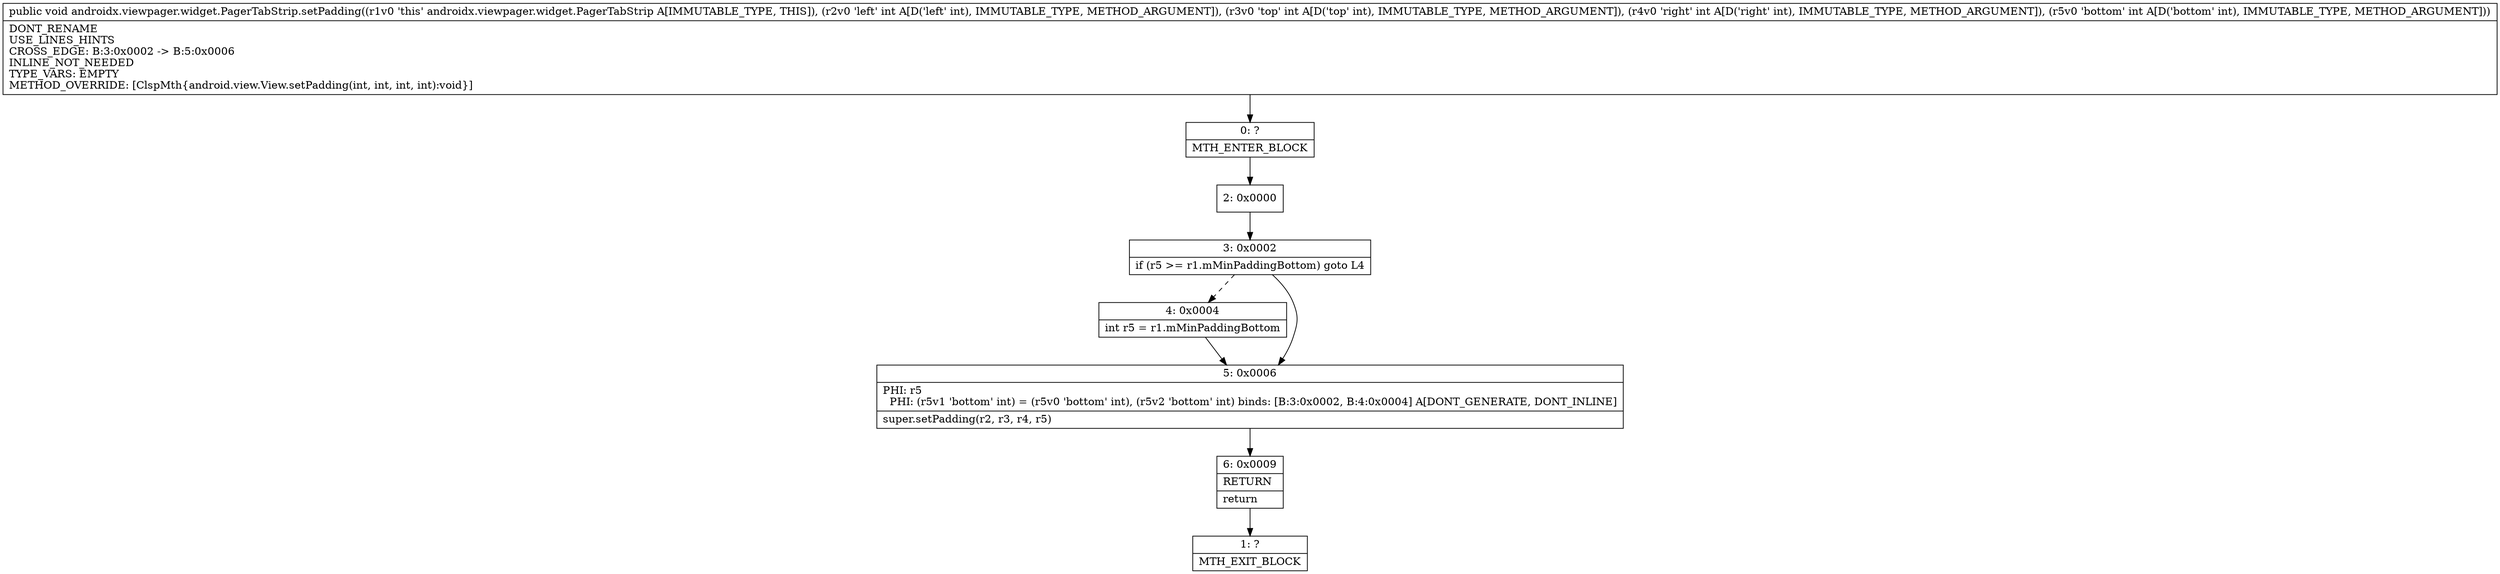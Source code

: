 digraph "CFG forandroidx.viewpager.widget.PagerTabStrip.setPadding(IIII)V" {
Node_0 [shape=record,label="{0\:\ ?|MTH_ENTER_BLOCK\l}"];
Node_2 [shape=record,label="{2\:\ 0x0000}"];
Node_3 [shape=record,label="{3\:\ 0x0002|if (r5 \>= r1.mMinPaddingBottom) goto L4\l}"];
Node_4 [shape=record,label="{4\:\ 0x0004|int r5 = r1.mMinPaddingBottom\l}"];
Node_5 [shape=record,label="{5\:\ 0x0006|PHI: r5 \l  PHI: (r5v1 'bottom' int) = (r5v0 'bottom' int), (r5v2 'bottom' int) binds: [B:3:0x0002, B:4:0x0004] A[DONT_GENERATE, DONT_INLINE]\l|super.setPadding(r2, r3, r4, r5)\l}"];
Node_6 [shape=record,label="{6\:\ 0x0009|RETURN\l|return\l}"];
Node_1 [shape=record,label="{1\:\ ?|MTH_EXIT_BLOCK\l}"];
MethodNode[shape=record,label="{public void androidx.viewpager.widget.PagerTabStrip.setPadding((r1v0 'this' androidx.viewpager.widget.PagerTabStrip A[IMMUTABLE_TYPE, THIS]), (r2v0 'left' int A[D('left' int), IMMUTABLE_TYPE, METHOD_ARGUMENT]), (r3v0 'top' int A[D('top' int), IMMUTABLE_TYPE, METHOD_ARGUMENT]), (r4v0 'right' int A[D('right' int), IMMUTABLE_TYPE, METHOD_ARGUMENT]), (r5v0 'bottom' int A[D('bottom' int), IMMUTABLE_TYPE, METHOD_ARGUMENT]))  | DONT_RENAME\lUSE_LINES_HINTS\lCROSS_EDGE: B:3:0x0002 \-\> B:5:0x0006\lINLINE_NOT_NEEDED\lTYPE_VARS: EMPTY\lMETHOD_OVERRIDE: [ClspMth\{android.view.View.setPadding(int, int, int, int):void\}]\l}"];
MethodNode -> Node_0;Node_0 -> Node_2;
Node_2 -> Node_3;
Node_3 -> Node_4[style=dashed];
Node_3 -> Node_5;
Node_4 -> Node_5;
Node_5 -> Node_6;
Node_6 -> Node_1;
}

